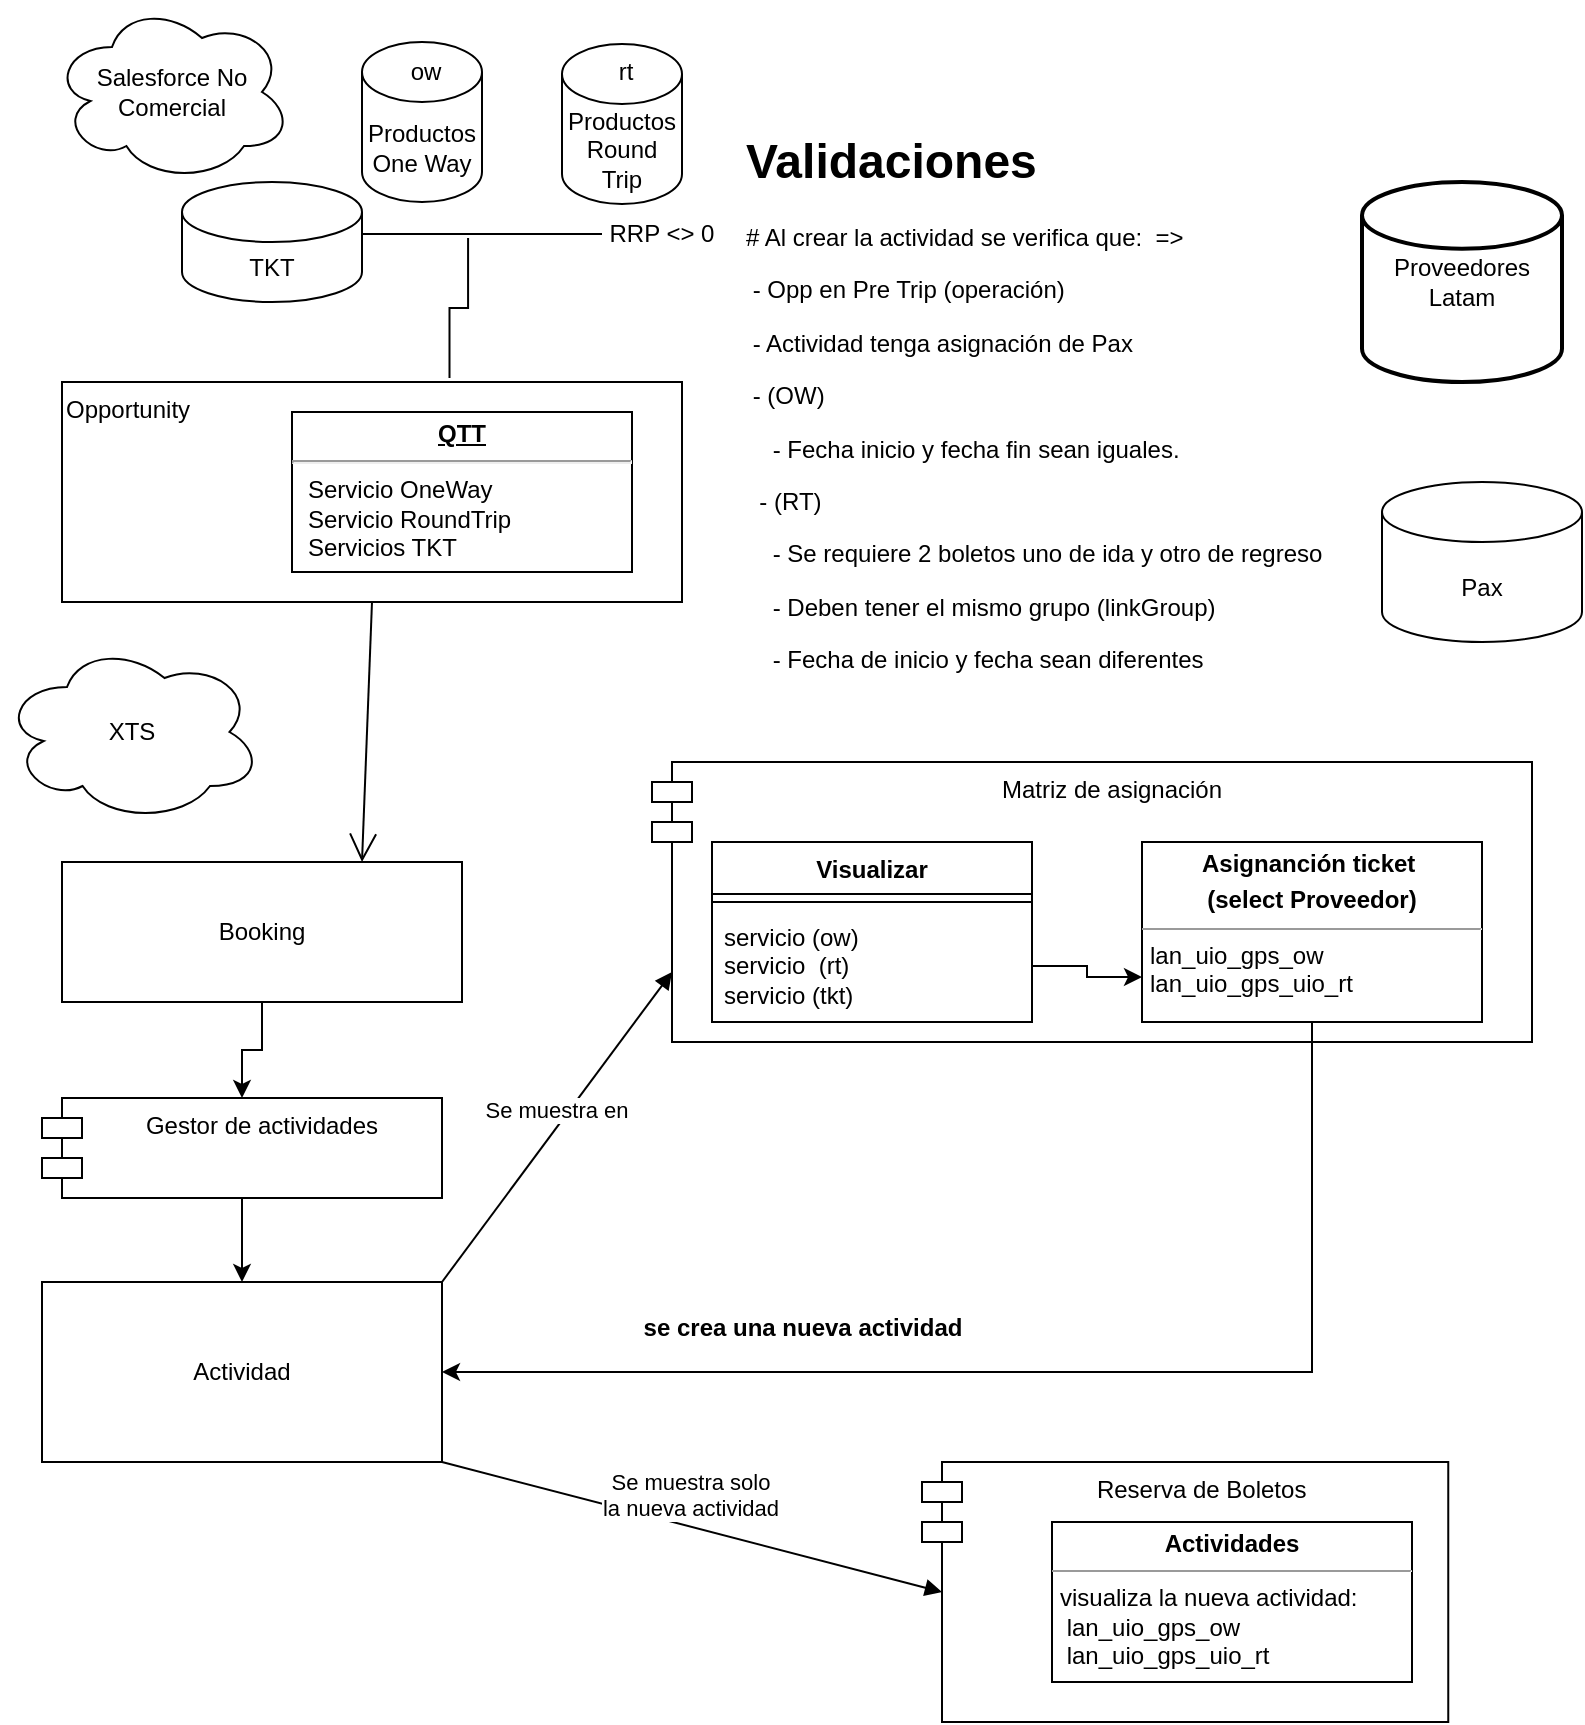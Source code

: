 <mxfile version="22.0.3" type="device">
  <diagram name="Página-1" id="DvsqSxgmwoJQXqp3BJBl">
    <mxGraphModel dx="1306" dy="894" grid="1" gridSize="10" guides="1" tooltips="1" connect="1" arrows="1" fold="1" page="1" pageScale="1" pageWidth="827" pageHeight="1169" math="0" shadow="0">
      <root>
        <mxCell id="0" />
        <mxCell id="1" parent="0" />
        <mxCell id="8ll0A4DqtjS5xaUNRAdo-3" value="Productos One Way" style="shape=cylinder3;whiteSpace=wrap;html=1;boundedLbl=1;backgroundOutline=1;size=15;" parent="1" vertex="1">
          <mxGeometry x="190" y="30" width="60" height="80" as="geometry" />
        </mxCell>
        <mxCell id="8ll0A4DqtjS5xaUNRAdo-4" value="Productos Round Trip" style="shape=cylinder3;whiteSpace=wrap;html=1;boundedLbl=1;backgroundOutline=1;size=15;" parent="1" vertex="1">
          <mxGeometry x="290" y="31" width="60" height="80" as="geometry" />
        </mxCell>
        <mxCell id="8ll0A4DqtjS5xaUNRAdo-10" value="Opportunity" style="html=1;whiteSpace=wrap;verticalAlign=top;align=left;" parent="1" vertex="1">
          <mxGeometry x="40" y="200" width="310" height="110" as="geometry" />
        </mxCell>
        <mxCell id="8ll0A4DqtjS5xaUNRAdo-11" value="&lt;p style=&quot;margin:0px;margin-top:4px;text-align:center;text-decoration:underline;&quot;&gt;&lt;b&gt;QTT&lt;/b&gt;&lt;/p&gt;&lt;hr&gt;&lt;p style=&quot;margin:0px;margin-left:8px;&quot;&gt;Servicio OneWay&lt;/p&gt;&lt;p style=&quot;margin:0px;margin-left:8px;&quot;&gt;Servicio RoundTrip&lt;/p&gt;&lt;p style=&quot;margin:0px;margin-left:8px;&quot;&gt;Servicios TKT&lt;/p&gt;&lt;p style=&quot;margin:0px;margin-left:8px;&quot;&gt;&lt;br&gt;&lt;/p&gt;" style="verticalAlign=top;align=left;overflow=fill;fontSize=12;fontFamily=Helvetica;html=1;whiteSpace=wrap;" parent="1" vertex="1">
          <mxGeometry x="155" y="215" width="170" height="80" as="geometry" />
        </mxCell>
        <mxCell id="8ll0A4DqtjS5xaUNRAdo-34" value="" style="edgeStyle=orthogonalEdgeStyle;rounded=0;orthogonalLoop=1;jettySize=auto;html=1;" parent="1" source="UYus7RheZh6hR16-cruA-11" target="8ll0A4DqtjS5xaUNRAdo-27" edge="1">
          <mxGeometry relative="1" as="geometry" />
        </mxCell>
        <mxCell id="8ll0A4DqtjS5xaUNRAdo-14" value="Booking" style="html=1;whiteSpace=wrap;" parent="1" vertex="1">
          <mxGeometry x="40" y="440" width="200" height="70" as="geometry" />
        </mxCell>
        <mxCell id="8ll0A4DqtjS5xaUNRAdo-15" value="" style="endArrow=open;endFill=1;endSize=12;html=1;rounded=0;exitX=0.5;exitY=1;exitDx=0;exitDy=0;entryX=0.75;entryY=0;entryDx=0;entryDy=0;" parent="1" source="8ll0A4DqtjS5xaUNRAdo-10" target="8ll0A4DqtjS5xaUNRAdo-14" edge="1">
          <mxGeometry width="160" relative="1" as="geometry">
            <mxPoint x="130" y="370" as="sourcePoint" />
            <mxPoint x="290" y="370" as="targetPoint" />
          </mxGeometry>
        </mxCell>
        <mxCell id="8ll0A4DqtjS5xaUNRAdo-16" value="Matriz de asignación" style="shape=module;align=left;spacingLeft=20;align=center;verticalAlign=top;whiteSpace=wrap;html=1;" parent="1" vertex="1">
          <mxGeometry x="335" y="390" width="440" height="140" as="geometry" />
        </mxCell>
        <mxCell id="8ll0A4DqtjS5xaUNRAdo-17" value="Reserva de Boletos&amp;nbsp;" style="shape=module;align=left;spacingLeft=20;align=center;verticalAlign=top;whiteSpace=wrap;html=1;" parent="1" vertex="1">
          <mxGeometry x="470" y="740" width="263.13" height="130" as="geometry" />
        </mxCell>
        <mxCell id="8ll0A4DqtjS5xaUNRAdo-19" value="Se muestra en" style="html=1;verticalAlign=bottom;endArrow=block;curved=0;rounded=0;entryX=0;entryY=0.75;entryDx=10;entryDy=0;entryPerimeter=0;exitX=1;exitY=0;exitDx=0;exitDy=0;" parent="1" source="8ll0A4DqtjS5xaUNRAdo-27" target="8ll0A4DqtjS5xaUNRAdo-16" edge="1">
          <mxGeometry x="-0.01" width="80" relative="1" as="geometry">
            <mxPoint x="240" y="470" as="sourcePoint" />
            <mxPoint x="300" y="410" as="targetPoint" />
            <mxPoint as="offset" />
          </mxGeometry>
        </mxCell>
        <mxCell id="8ll0A4DqtjS5xaUNRAdo-21" value="&lt;p style=&quot;margin:0px;margin-top:4px;text-align:center;&quot;&gt;&lt;b&gt;Actividades&lt;/b&gt;&lt;/p&gt;&lt;hr size=&quot;1&quot;&gt;&lt;p style=&quot;margin:0px;margin-left:4px;&quot;&gt;&lt;/p&gt;&lt;p style=&quot;margin:0px;margin-left:4px;&quot;&gt;visualiza la nueva actividad:&lt;/p&gt;&lt;p style=&quot;margin:0px;margin-left:4px;&quot;&gt;&amp;nbsp;lan_uio_gps_ow&amp;nbsp;&lt;/p&gt;&lt;p style=&quot;margin:0px;margin-left:4px;&quot;&gt;&amp;nbsp;lan_uio_gps_uio_rt&lt;/p&gt;" style="verticalAlign=top;align=left;overflow=fill;fontSize=12;fontFamily=Helvetica;html=1;whiteSpace=wrap;" parent="1" vertex="1">
          <mxGeometry x="535" y="770" width="180" height="80" as="geometry" />
        </mxCell>
        <mxCell id="8ll0A4DqtjS5xaUNRAdo-44" style="edgeStyle=orthogonalEdgeStyle;rounded=0;orthogonalLoop=1;jettySize=auto;html=1;entryX=1;entryY=0.5;entryDx=0;entryDy=0;exitX=0.5;exitY=1;exitDx=0;exitDy=0;" parent="1" source="8ll0A4DqtjS5xaUNRAdo-22" target="8ll0A4DqtjS5xaUNRAdo-27" edge="1">
          <mxGeometry relative="1" as="geometry" />
        </mxCell>
        <mxCell id="8ll0A4DqtjS5xaUNRAdo-22" value="&lt;p style=&quot;margin:0px;margin-top:4px;text-align:center;&quot;&gt;&lt;b&gt;Asignanción ticket&amp;nbsp;&lt;/b&gt;&lt;/p&gt;&lt;p style=&quot;margin:0px;margin-top:4px;text-align:center;&quot;&gt;&lt;b&gt;(select Proveedor)&lt;/b&gt;&lt;/p&gt;&lt;hr size=&quot;1&quot;&gt;&lt;p style=&quot;margin:0px;margin-left:4px;&quot;&gt;&lt;/p&gt;&lt;p style=&quot;margin:0px;margin-left:4px;&quot;&gt;lan_uio_gps_ow&lt;/p&gt;&lt;p style=&quot;margin:0px;margin-left:4px;&quot;&gt;&lt;span style=&quot;background-color: initial;&quot;&gt;lan_uio_gps_uio_rt&lt;/span&gt;&lt;/p&gt;&lt;p style=&quot;margin:0px;margin-left:4px;&quot;&gt;&amp;nbsp;&lt;/p&gt;" style="verticalAlign=top;align=left;overflow=fill;fontSize=12;fontFamily=Helvetica;html=1;whiteSpace=wrap;" parent="1" vertex="1">
          <mxGeometry x="580" y="430" width="170" height="90" as="geometry" />
        </mxCell>
        <mxCell id="8ll0A4DqtjS5xaUNRAdo-23" value="" style="line;strokeWidth=1;fillColor=none;align=left;verticalAlign=middle;spacingTop=-1;spacingLeft=3;spacingRight=3;rotatable=0;labelPosition=right;points=[];portConstraint=eastwest;strokeColor=inherit;" parent="1" vertex="1">
          <mxGeometry x="190" y="122" width="120" height="8" as="geometry" />
        </mxCell>
        <mxCell id="8ll0A4DqtjS5xaUNRAdo-24" value="" style="edgeStyle=elbowEdgeStyle;elbow=vertical;endArrow=none;html=1;curved=0;rounded=0;endSize=8;startSize=8;endFill=0;entryX=0.442;entryY=0.75;entryDx=0;entryDy=0;entryPerimeter=0;exitX=0.625;exitY=-0.018;exitDx=0;exitDy=0;exitPerimeter=0;" parent="1" source="8ll0A4DqtjS5xaUNRAdo-10" target="8ll0A4DqtjS5xaUNRAdo-23" edge="1">
          <mxGeometry width="50" height="50" relative="1" as="geometry">
            <mxPoint x="180" y="180" as="sourcePoint" />
            <mxPoint x="230" y="130" as="targetPoint" />
          </mxGeometry>
        </mxCell>
        <mxCell id="8ll0A4DqtjS5xaUNRAdo-27" value="Actividad" style="html=1;whiteSpace=wrap;" parent="1" vertex="1">
          <mxGeometry x="30" y="650" width="200" height="90" as="geometry" />
        </mxCell>
        <mxCell id="8ll0A4DqtjS5xaUNRAdo-35" value="Proveedores&lt;br&gt;Latam" style="strokeWidth=2;html=1;shape=mxgraph.flowchart.database;whiteSpace=wrap;" parent="1" vertex="1">
          <mxGeometry x="690" y="100" width="100" height="100" as="geometry" />
        </mxCell>
        <mxCell id="8ll0A4DqtjS5xaUNRAdo-38" value="Visualizar" style="swimlane;fontStyle=1;align=center;verticalAlign=top;childLayout=stackLayout;horizontal=1;startSize=26;horizontalStack=0;resizeParent=1;resizeParentMax=0;resizeLast=0;collapsible=1;marginBottom=0;whiteSpace=wrap;html=1;" parent="1" vertex="1">
          <mxGeometry x="365" y="430" width="160" height="90" as="geometry" />
        </mxCell>
        <mxCell id="8ll0A4DqtjS5xaUNRAdo-40" value="" style="line;strokeWidth=1;fillColor=none;align=left;verticalAlign=middle;spacingTop=-1;spacingLeft=3;spacingRight=3;rotatable=0;labelPosition=right;points=[];portConstraint=eastwest;strokeColor=inherit;" parent="8ll0A4DqtjS5xaUNRAdo-38" vertex="1">
          <mxGeometry y="26" width="160" height="8" as="geometry" />
        </mxCell>
        <mxCell id="8ll0A4DqtjS5xaUNRAdo-39" value="servicio (ow)&lt;br&gt;servicio&amp;nbsp; (rt)&lt;br&gt;servicio (tkt)" style="text;strokeColor=none;fillColor=none;align=left;verticalAlign=top;spacingLeft=4;spacingRight=4;overflow=hidden;rotatable=0;points=[[0,0.5],[1,0.5]];portConstraint=eastwest;whiteSpace=wrap;html=1;" parent="8ll0A4DqtjS5xaUNRAdo-38" vertex="1">
          <mxGeometry y="34" width="160" height="56" as="geometry" />
        </mxCell>
        <mxCell id="8ll0A4DqtjS5xaUNRAdo-43" style="edgeStyle=orthogonalEdgeStyle;rounded=0;orthogonalLoop=1;jettySize=auto;html=1;entryX=0;entryY=0.75;entryDx=0;entryDy=0;" parent="1" source="8ll0A4DqtjS5xaUNRAdo-39" target="8ll0A4DqtjS5xaUNRAdo-22" edge="1">
          <mxGeometry relative="1" as="geometry" />
        </mxCell>
        <mxCell id="8ll0A4DqtjS5xaUNRAdo-45" value="se crea una nueva actividad" style="text;align=center;fontStyle=1;verticalAlign=middle;spacingLeft=3;spacingRight=3;strokeColor=none;rotatable=0;points=[[0,0.5],[1,0.5]];portConstraint=eastwest;html=1;" parent="1" vertex="1">
          <mxGeometry x="370" y="660" width="80" height="26" as="geometry" />
        </mxCell>
        <mxCell id="0UsNF8fL1aefR2bkP3C2-1" value="Salesforce No Comercial" style="ellipse;shape=cloud;whiteSpace=wrap;html=1;align=center;" parent="1" vertex="1">
          <mxGeometry x="35" y="10" width="120" height="90" as="geometry" />
        </mxCell>
        <mxCell id="0UsNF8fL1aefR2bkP3C2-3" value="XTS" style="ellipse;shape=cloud;whiteSpace=wrap;html=1;align=center;" parent="1" vertex="1">
          <mxGeometry x="10" y="330" width="130" height="90" as="geometry" />
        </mxCell>
        <mxCell id="rrzGRFofWLRTdLjAmEyY-1" value="Se muestra solo &lt;br&gt;la nueva actividad" style="html=1;verticalAlign=bottom;endArrow=block;curved=0;rounded=0;entryX=0;entryY=0.5;entryDx=10;entryDy=0;entryPerimeter=0;exitX=1;exitY=1;exitDx=0;exitDy=0;" parent="1" source="8ll0A4DqtjS5xaUNRAdo-27" target="8ll0A4DqtjS5xaUNRAdo-17" edge="1">
          <mxGeometry x="-0.01" width="80" relative="1" as="geometry">
            <mxPoint x="205" y="805" as="sourcePoint" />
            <mxPoint x="310" y="730" as="targetPoint" />
            <mxPoint as="offset" />
          </mxGeometry>
        </mxCell>
        <mxCell id="UYus7RheZh6hR16-cruA-1" value="RRP &amp;lt;&amp;gt; 0" style="text;html=1;strokeColor=none;fillColor=none;align=center;verticalAlign=middle;whiteSpace=wrap;rounded=0;" vertex="1" parent="1">
          <mxGeometry x="310" y="111" width="60" height="30" as="geometry" />
        </mxCell>
        <mxCell id="UYus7RheZh6hR16-cruA-2" value="&lt;p style=&quot;text-align: left; margin: 0px 0px 0px 4px;&quot;&gt;ow&lt;/p&gt;" style="text;html=1;strokeColor=none;fillColor=none;align=center;verticalAlign=middle;whiteSpace=wrap;rounded=0;" vertex="1" parent="1">
          <mxGeometry x="155" y="30" width="130" height="30" as="geometry" />
        </mxCell>
        <mxCell id="UYus7RheZh6hR16-cruA-5" value="Pax" style="shape=cylinder3;whiteSpace=wrap;html=1;boundedLbl=1;backgroundOutline=1;size=15;" vertex="1" parent="1">
          <mxGeometry x="700" y="250" width="100" height="80" as="geometry" />
        </mxCell>
        <mxCell id="UYus7RheZh6hR16-cruA-6" value="&lt;h1&gt;Validaciones&lt;/h1&gt;&lt;div&gt;# Al crear la actividad se verifica que:&amp;nbsp; =&amp;gt;&lt;/div&gt;&lt;p&gt;&amp;nbsp;- Opp en Pre Trip (operación)&lt;/p&gt;&lt;p&gt;&amp;nbsp;- Actividad tenga asignación de Pax&lt;/p&gt;&lt;p&gt;&amp;nbsp;- (OW)&lt;/p&gt;&lt;p&gt;&amp;nbsp; &amp;nbsp; - Fecha inicio y fecha fin sean iguales.&lt;/p&gt;&lt;p&gt;&amp;nbsp; - (RT)&lt;/p&gt;&lt;p&gt;&amp;nbsp; &amp;nbsp; - Se requiere 2 boletos uno de ida y otro de regreso&lt;/p&gt;&lt;p&gt;&amp;nbsp; &amp;nbsp; - Deben tener el mismo grupo (linkGroup)&lt;/p&gt;&lt;p&gt;&amp;nbsp; &amp;nbsp; - Fecha de inicio y fecha sean diferentes&lt;/p&gt;" style="text;html=1;strokeColor=none;fillColor=none;spacing=5;spacingTop=-20;whiteSpace=wrap;overflow=hidden;rounded=0;" vertex="1" parent="1">
          <mxGeometry x="376.88" y="70" width="403.12" height="305" as="geometry" />
        </mxCell>
        <mxCell id="UYus7RheZh6hR16-cruA-7" value="&lt;p style=&quot;text-align: left; margin: 0px 0px 0px 4px;&quot;&gt;rt&lt;/p&gt;" style="text;html=1;strokeColor=none;fillColor=none;align=center;verticalAlign=middle;whiteSpace=wrap;rounded=0;" vertex="1" parent="1">
          <mxGeometry x="255" y="30" width="130" height="30" as="geometry" />
        </mxCell>
        <mxCell id="UYus7RheZh6hR16-cruA-10" value="TKT" style="shape=cylinder3;whiteSpace=wrap;html=1;boundedLbl=1;backgroundOutline=1;size=15;" vertex="1" parent="1">
          <mxGeometry x="100" y="100" width="90" height="60" as="geometry" />
        </mxCell>
        <mxCell id="UYus7RheZh6hR16-cruA-12" value="" style="edgeStyle=orthogonalEdgeStyle;rounded=0;orthogonalLoop=1;jettySize=auto;html=1;" edge="1" parent="1" source="8ll0A4DqtjS5xaUNRAdo-14" target="UYus7RheZh6hR16-cruA-11">
          <mxGeometry relative="1" as="geometry">
            <mxPoint x="140" y="510" as="sourcePoint" />
            <mxPoint x="145" y="670" as="targetPoint" />
          </mxGeometry>
        </mxCell>
        <mxCell id="UYus7RheZh6hR16-cruA-11" value="Gestor de actividades" style="shape=module;align=left;spacingLeft=20;align=center;verticalAlign=top;whiteSpace=wrap;html=1;" vertex="1" parent="1">
          <mxGeometry x="30" y="558" width="200" height="50" as="geometry" />
        </mxCell>
      </root>
    </mxGraphModel>
  </diagram>
</mxfile>
